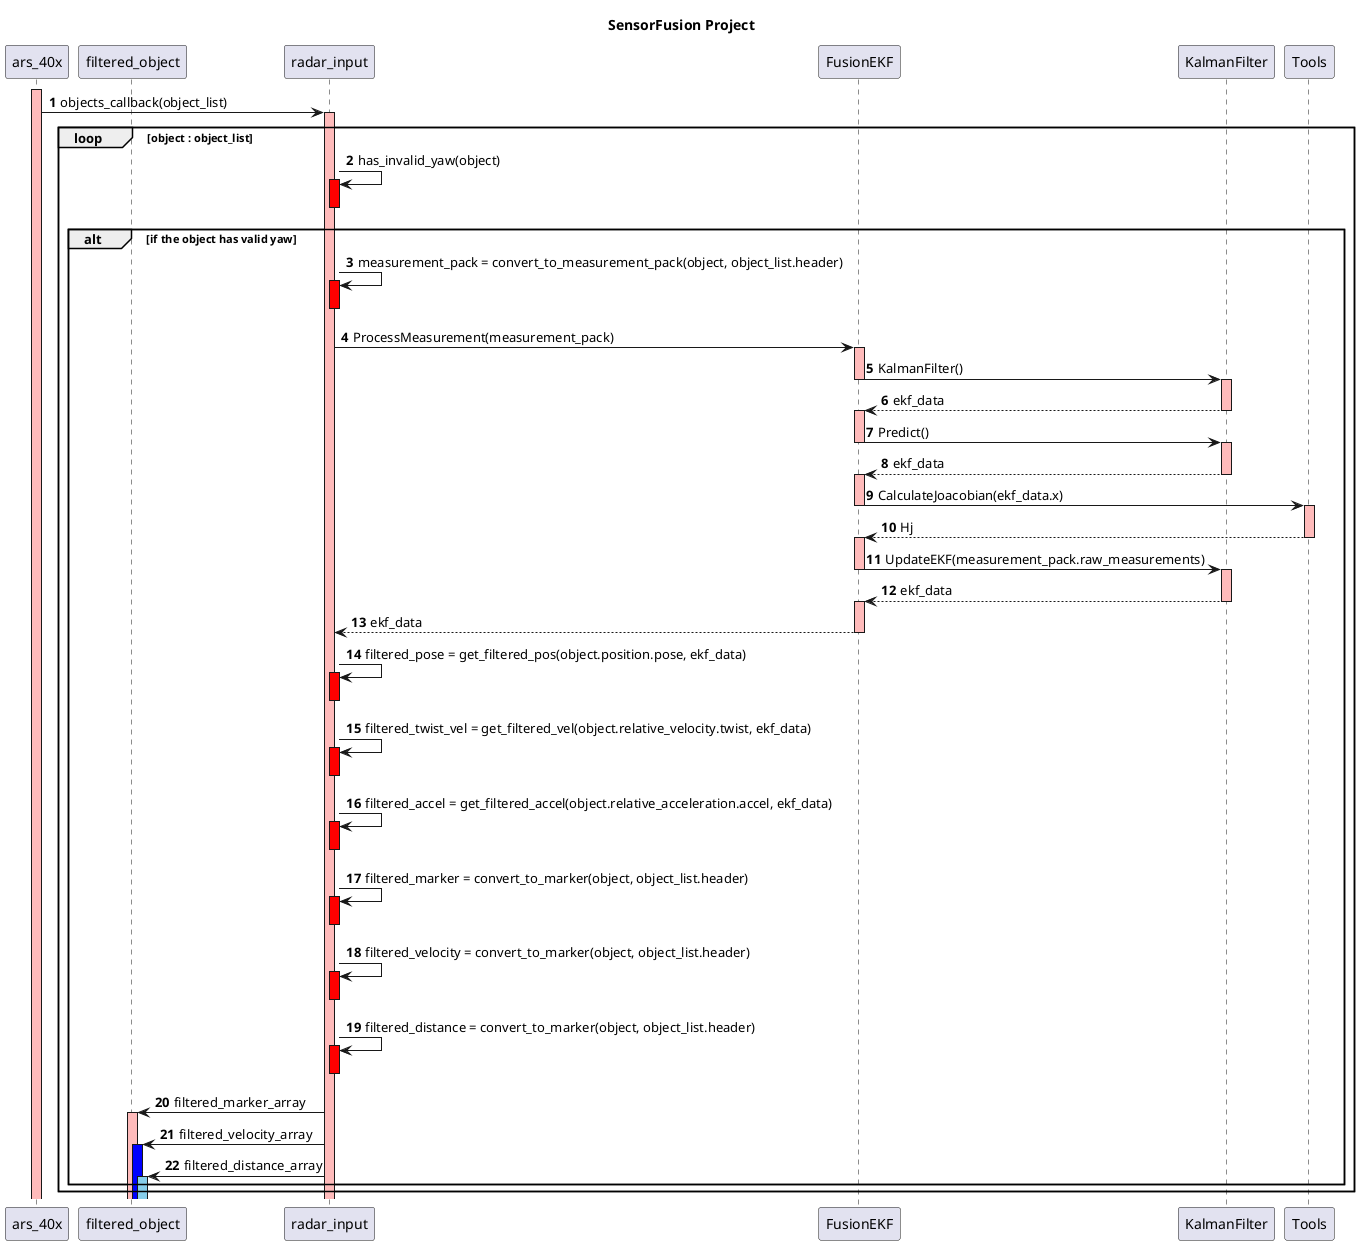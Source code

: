@startuml
title SensorFusion Project

autonumber

participant ars_40x as a4x
participant filtered_object as fo
participant radar_input as ri
participant FusionEKF as fekf
participant KalmanFilter as kf
participant Tools as tls

activate a4x #FFBBBB

a4x -> ri: objects_callback(object_list) 
activate ri #FFBBBB

loop object : object_list

ri -> ri: has_invalid_yaw(object)
activate ri #FF0000
deactivate ri

alt if the object has valid yaw

ri -> ri: measurement_pack = convert_to_measurement_pack(object, object_list.header)
activate ri #FF0000
deactivate ri

ri -> fekf: ProcessMeasurement(measurement_pack)
activate fekf #FFBBBB

fekf -> kf: KalmanFilter()
deactivate fekf
activate kf #FFBBBB

kf --> fekf: ekf_data
deactivate kf
activate fekf #FFBBBB

fekf -> kf: Predict()
deactivate fekf
activate kf #FFBBBB

kf --> fekf: ekf_data
deactivate kf
activate fekf #FFBBBB

fekf -> tls: CalculateJoacobian(ekf_data.x)
deactivate fekf
activate tls #FFBBBB

tls --> fekf: Hj
deactivate tls
activate fekf #FFBBBB

fekf -> kf: UpdateEKF(measurement_pack.raw_measurements)
deactivate fekf
activate kf #FFBBBB

kf --> fekf: ekf_data
deactivate kf
activate fekf #FFBBBB

fekf --> ri: ekf_data
deactivate fekf

ri -> ri: filtered_pose = get_filtered_pos(object.position.pose, ekf_data)
activate ri #FF0000
deactivate ri

ri -> ri: filtered_twist_vel = get_filtered_vel(object.relative_velocity.twist, ekf_data)
activate ri #FF0000
deactivate ri

ri -> ri: filtered_accel = get_filtered_accel(object.relative_acceleration.accel, ekf_data)
activate ri #FF0000
deactivate ri

ri -> ri: filtered_marker = convert_to_marker(object, object_list.header)
activate ri #FF0000
deactivate ri

ri -> ri: filtered_velocity = convert_to_marker(object, object_list.header)
activate ri #FF0000
deactivate ri

ri -> ri: filtered_distance = convert_to_marker(object, object_list.header)
activate ri #FF0000
deactivate ri

' end ' alt
' end ' loop

ri -> fo: filtered_marker_array
activate fo #FFBBBB
ri -> fo: filtered_velocity_array
activate fo #0000FF
ri -> fo: filtered_distance_array
activate fo #SkyBlue

end ' alt
end ' loop


@enduml